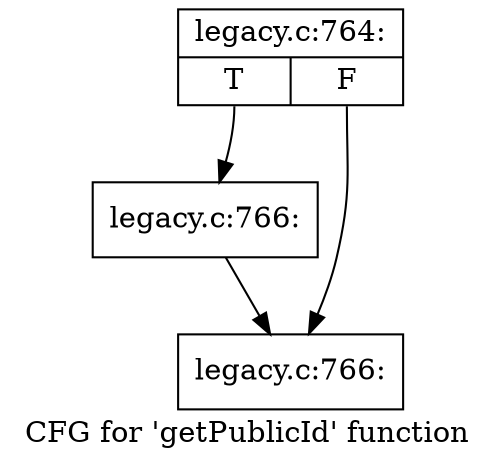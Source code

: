 digraph "CFG for 'getPublicId' function" {
	label="CFG for 'getPublicId' function";

	Node0x4935790 [shape=record,label="{legacy.c:764:|{<s0>T|<s1>F}}"];
	Node0x4935790:s0 -> Node0x4936830;
	Node0x4935790:s1 -> Node0x4935910;
	Node0x4936830 [shape=record,label="{legacy.c:766:}"];
	Node0x4936830 -> Node0x4935910;
	Node0x4935910 [shape=record,label="{legacy.c:766:}"];
}
